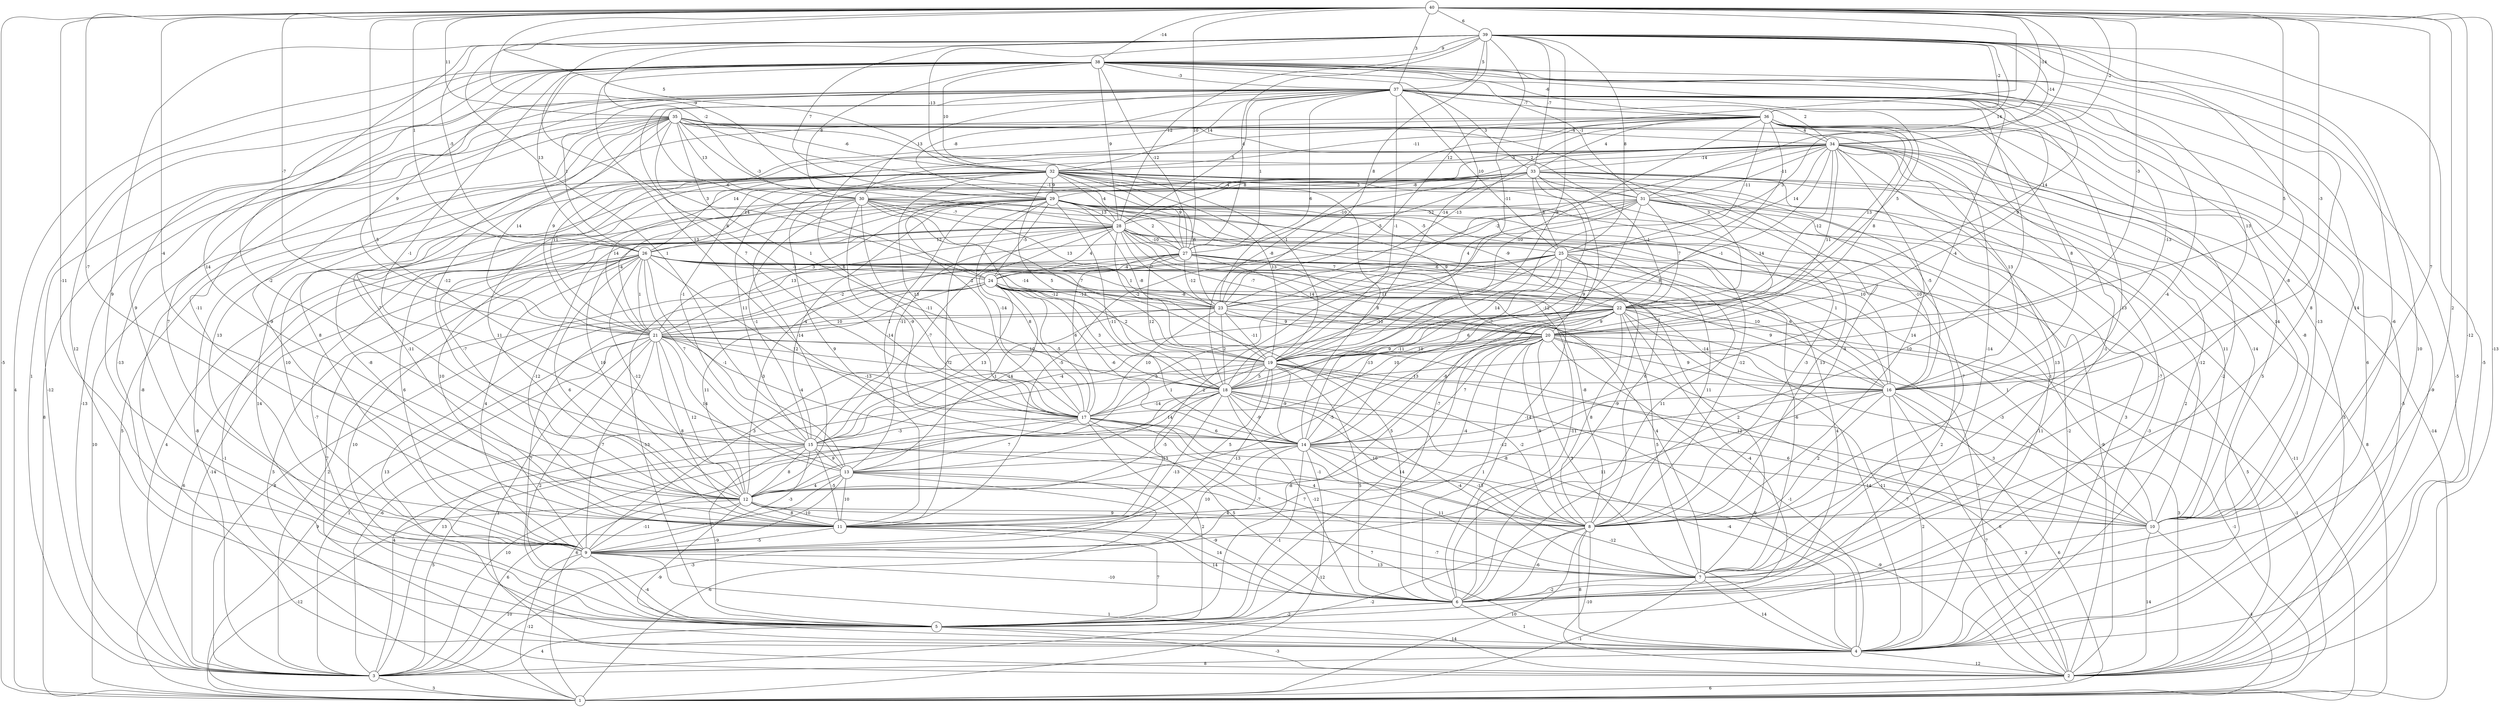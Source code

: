 graph { 
	 fontname="Helvetica,Arial,sans-serif" 
	 node [shape = circle]; 
	 40 -- 1 [label = "-5"];
	 40 -- 2 [label = "-13"];
	 40 -- 4 [label = "-12"];
	 40 -- 6 [label = "2"];
	 40 -- 9 [label = "-11"];
	 40 -- 10 [label = "7"];
	 40 -- 11 [label = "-7"];
	 40 -- 12 [label = "-4"];
	 40 -- 13 [label = "5"];
	 40 -- 16 [label = "-3"];
	 40 -- 18 [label = "5"];
	 40 -- 19 [label = "3"];
	 40 -- 20 [label = "-3"];
	 40 -- 21 [label = "-7"];
	 40 -- 23 [label = "12"];
	 40 -- 26 [label = "1"];
	 40 -- 27 [label = "10"];
	 40 -- 29 [label = "-9"];
	 40 -- 32 [label = "5"];
	 40 -- 34 [label = "-2"];
	 40 -- 35 [label = "11"];
	 40 -- 36 [label = "-14"];
	 40 -- 37 [label = "3"];
	 40 -- 38 [label = "-14"];
	 40 -- 39 [label = "6"];
	 39 -- 2 [label = "-5"];
	 39 -- 4 [label = "10"];
	 39 -- 6 [label = "-6"];
	 39 -- 7 [label = "8"];
	 39 -- 8 [label = "-8"];
	 39 -- 9 [label = "9"];
	 39 -- 12 [label = "14"];
	 39 -- 13 [label = "1"];
	 39 -- 17 [label = "6"];
	 39 -- 18 [label = "9"];
	 39 -- 19 [label = "-11"];
	 39 -- 23 [label = "8"];
	 39 -- 25 [label = "8"];
	 39 -- 26 [label = "-5"];
	 39 -- 27 [label = "4"];
	 39 -- 28 [label = "12"];
	 39 -- 29 [label = "7"];
	 39 -- 30 [label = "-2"];
	 39 -- 31 [label = "14"];
	 39 -- 32 [label = "-13"];
	 39 -- 33 [label = "-7"];
	 39 -- 34 [label = "-14"];
	 39 -- 36 [label = "-2"];
	 39 -- 37 [label = "5"];
	 39 -- 38 [label = "9"];
	 38 -- 1 [label = "4"];
	 38 -- 2 [label = "-5"];
	 38 -- 3 [label = "1"];
	 38 -- 4 [label = "6"];
	 38 -- 5 [label = "12"];
	 38 -- 8 [label = "-4"];
	 38 -- 9 [label = "9"];
	 38 -- 12 [label = "-2"];
	 38 -- 14 [label = "-4"];
	 38 -- 15 [label = "-1"];
	 38 -- 16 [label = "13"];
	 38 -- 17 [label = "13"];
	 38 -- 19 [label = "-14"];
	 38 -- 21 [label = "9"];
	 38 -- 22 [label = "14"];
	 38 -- 26 [label = "13"];
	 38 -- 27 [label = "-12"];
	 38 -- 28 [label = "9"];
	 38 -- 30 [label = "8"];
	 38 -- 31 [label = "-1"];
	 38 -- 32 [label = "10"];
	 38 -- 36 [label = "-6"];
	 38 -- 37 [label = "-3"];
	 37 -- 2 [label = "-9"];
	 37 -- 3 [label = "-12"];
	 37 -- 4 [label = "5"];
	 37 -- 5 [label = "-13"];
	 37 -- 6 [label = "10"];
	 37 -- 8 [label = "13"];
	 37 -- 9 [label = "7"];
	 37 -- 10 [label = "14"];
	 37 -- 11 [label = "-11"];
	 37 -- 16 [label = "-13"];
	 37 -- 17 [label = "7"];
	 37 -- 19 [label = "-1"];
	 37 -- 20 [label = "9"];
	 37 -- 22 [label = "5"];
	 37 -- 23 [label = "6"];
	 37 -- 24 [label = "-6"];
	 37 -- 25 [label = "10"];
	 37 -- 26 [label = "1"];
	 37 -- 27 [label = "1"];
	 37 -- 28 [label = "5"];
	 37 -- 29 [label = "-8"];
	 37 -- 30 [label = "13"];
	 37 -- 32 [label = "14"];
	 37 -- 33 [label = "3"];
	 37 -- 34 [label = "2"];
	 37 -- 36 [label = "-7"];
	 36 -- 2 [label = "-5"];
	 36 -- 5 [label = "-2"];
	 36 -- 7 [label = "-1"];
	 36 -- 9 [label = "8"];
	 36 -- 10 [label = "-13"];
	 36 -- 14 [label = "8"];
	 36 -- 16 [label = "8"];
	 36 -- 17 [label = "6"];
	 36 -- 18 [label = "-8"];
	 36 -- 19 [label = "-10"];
	 36 -- 20 [label = "8"];
	 36 -- 21 [label = "9"];
	 36 -- 22 [label = "13"];
	 36 -- 23 [label = "-13"];
	 36 -- 25 [label = "-11"];
	 36 -- 32 [label = "-11"];
	 36 -- 33 [label = "4"];
	 36 -- 34 [label = "4"];
	 35 -- 1 [label = "8"];
	 35 -- 3 [label = "-13"];
	 35 -- 4 [label = "-8"];
	 35 -- 7 [label = "-14"];
	 35 -- 9 [label = "13"];
	 35 -- 10 [label = "14"];
	 35 -- 11 [label = "-9"];
	 35 -- 12 [label = "-7"];
	 35 -- 15 [label = "-12"];
	 35 -- 18 [label = "1"];
	 35 -- 19 [label = "-1"];
	 35 -- 21 [label = "14"];
	 35 -- 22 [label = "3"];
	 35 -- 24 [label = "3"];
	 35 -- 27 [label = "-1"];
	 35 -- 28 [label = "-3"];
	 35 -- 30 [label = "13"];
	 35 -- 31 [label = "2"];
	 35 -- 32 [label = "-6"];
	 35 -- 34 [label = "-4"];
	 34 -- 1 [label = "-14"];
	 34 -- 2 [label = "5"];
	 34 -- 4 [label = "2"];
	 34 -- 6 [label = "-7"];
	 34 -- 7 [label = "13"];
	 34 -- 8 [label = "14"];
	 34 -- 10 [label = "-8"];
	 34 -- 15 [label = "-1"];
	 34 -- 16 [label = "13"];
	 34 -- 17 [label = "-2"];
	 34 -- 19 [label = "-1"];
	 34 -- 20 [label = "11"];
	 34 -- 21 [label = "11"];
	 34 -- 22 [label = "-12"];
	 34 -- 23 [label = "-2"];
	 34 -- 25 [label = "14"];
	 34 -- 26 [label = "14"];
	 34 -- 28 [label = "8"];
	 34 -- 31 [label = "-11"];
	 34 -- 32 [label = "-3"];
	 34 -- 33 [label = "-14"];
	 33 -- 1 [label = "8"];
	 33 -- 3 [label = "-8"];
	 33 -- 4 [label = "3"];
	 33 -- 5 [label = "-7"];
	 33 -- 7 [label = "7"];
	 33 -- 10 [label = "-14"];
	 33 -- 11 [label = "9"];
	 33 -- 12 [label = "-14"];
	 33 -- 14 [label = "-12"];
	 33 -- 15 [label = "11"];
	 33 -- 22 [label = "-1"];
	 33 -- 24 [label = "-5"];
	 33 -- 25 [label = "8"];
	 33 -- 27 [label = "-10"];
	 33 -- 29 [label = "-8"];
	 33 -- 30 [label = "3"];
	 32 -- 1 [label = "10"];
	 32 -- 2 [label = "-3"];
	 32 -- 3 [label = "5"];
	 32 -- 5 [label = "14"];
	 32 -- 8 [label = "-4"];
	 32 -- 9 [label = "10"];
	 32 -- 10 [label = "11"];
	 32 -- 11 [label = "-11"];
	 32 -- 12 [label = "11"];
	 32 -- 14 [label = "8"];
	 32 -- 16 [label = "-5"];
	 32 -- 17 [label = "13"];
	 32 -- 18 [label = "5"];
	 32 -- 19 [label = "13"];
	 32 -- 20 [label = "14"];
	 32 -- 21 [label = "14"];
	 32 -- 23 [label = "6"];
	 32 -- 26 [label = "14"];
	 32 -- 27 [label = "9"];
	 32 -- 28 [label = "-4"];
	 32 -- 29 [label = "9"];
	 32 -- 31 [label = "-4"];
	 31 -- 1 [label = "-11"];
	 31 -- 4 [label = "-2"];
	 31 -- 8 [label = "13"];
	 31 -- 10 [label = "-12"];
	 31 -- 11 [label = "-5"];
	 31 -- 14 [label = "-7"];
	 31 -- 15 [label = "-11"];
	 31 -- 18 [label = "11"];
	 31 -- 22 [label = "7"];
	 31 -- 23 [label = "4"];
	 31 -- 28 [label = "-12"];
	 30 -- 6 [label = "-9"];
	 30 -- 8 [label = "-12"];
	 30 -- 11 [label = "-8"];
	 30 -- 12 [label = "-7"];
	 30 -- 14 [label = "-9"];
	 30 -- 15 [label = "-1"];
	 30 -- 16 [label = "10"];
	 30 -- 17 [label = "-11"];
	 30 -- 18 [label = "-12"];
	 30 -- 19 [label = "7"];
	 30 -- 21 [label = "-4"];
	 30 -- 23 [label = "13"];
	 30 -- 28 [label = "-7"];
	 29 -- 1 [label = "-1"];
	 29 -- 2 [label = "-9"];
	 29 -- 3 [label = "4"];
	 29 -- 4 [label = "11"];
	 29 -- 5 [label = "-7"];
	 29 -- 6 [label = "11"];
	 29 -- 8 [label = "-3"];
	 29 -- 9 [label = "10"];
	 29 -- 11 [label = "-7"];
	 29 -- 13 [label = "-14"];
	 29 -- 14 [label = "-11"];
	 29 -- 15 [label = "-4"];
	 29 -- 16 [label = "-10"];
	 29 -- 17 [label = "-14"];
	 29 -- 19 [label = "-8"];
	 29 -- 20 [label = "9"];
	 29 -- 21 [label = "3"];
	 29 -- 22 [label = "-9"];
	 29 -- 24 [label = "-5"];
	 29 -- 25 [label = "-5"];
	 29 -- 27 [label = "2"];
	 29 -- 28 [label = "13"];
	 28 -- 6 [label = "-14"];
	 28 -- 8 [label = "6"];
	 28 -- 9 [label = "6"];
	 28 -- 10 [label = "-1"];
	 28 -- 11 [label = "-12"];
	 28 -- 12 [label = "10"];
	 28 -- 15 [label = "-7"];
	 28 -- 16 [label = "1"];
	 28 -- 17 [label = "8"];
	 28 -- 19 [label = "-2"];
	 28 -- 20 [label = "-7"];
	 28 -- 21 [label = "13"];
	 28 -- 22 [label = "7"];
	 28 -- 23 [label = "-7"];
	 28 -- 24 [label = "4"];
	 28 -- 26 [label = "12"];
	 28 -- 27 [label = "-10"];
	 27 -- 2 [label = "5"];
	 27 -- 3 [label = "2"];
	 27 -- 5 [label = "-13"];
	 27 -- 6 [label = "-11"];
	 27 -- 10 [label = "1"];
	 27 -- 12 [label = "-3"];
	 27 -- 16 [label = "6"];
	 27 -- 17 [label = "6"];
	 27 -- 18 [label = "12"];
	 27 -- 20 [label = "14"];
	 27 -- 23 [label = "-12"];
	 27 -- 24 [label = "-4"];
	 26 -- 1 [label = "6"];
	 26 -- 2 [label = "5"];
	 26 -- 3 [label = "-14"];
	 26 -- 4 [label = "7"];
	 26 -- 5 [label = "10"];
	 26 -- 6 [label = "5"];
	 26 -- 7 [label = "2"];
	 26 -- 8 [label = "-8"];
	 26 -- 9 [label = "4"];
	 26 -- 11 [label = "6"];
	 26 -- 12 [label = "-12"];
	 26 -- 13 [label = "-1"];
	 26 -- 14 [label = "12"];
	 26 -- 15 [label = "7"];
	 26 -- 16 [label = "10"];
	 26 -- 20 [label = "-8"];
	 26 -- 21 [label = "1"];
	 26 -- 22 [label = "1"];
	 26 -- 23 [label = "-14"];
	 26 -- 24 [label = "-1"];
	 25 -- 5 [label = "2"];
	 25 -- 6 [label = "4"];
	 25 -- 7 [label = "-6"];
	 25 -- 8 [label = "11"];
	 25 -- 11 [label = "2"];
	 25 -- 12 [label = "5"];
	 25 -- 14 [label = "9"];
	 25 -- 18 [label = "-10"];
	 25 -- 19 [label = "14"];
	 25 -- 20 [label = "9"];
	 25 -- 21 [label = "-2"];
	 25 -- 24 [label = "-6"];
	 24 -- 2 [label = "7"];
	 24 -- 3 [label = "8"];
	 24 -- 4 [label = "13"];
	 24 -- 5 [label = "7"];
	 24 -- 7 [label = "4"];
	 24 -- 12 [label = "11"];
	 24 -- 13 [label = "-14"];
	 24 -- 14 [label = "-6"];
	 24 -- 15 [label = "13"];
	 24 -- 16 [label = "9"];
	 24 -- 17 [label = "-5"];
	 24 -- 18 [label = "3"];
	 24 -- 19 [label = "2"];
	 24 -- 23 [label = "-13"];
	 23 -- 2 [label = "7"];
	 23 -- 10 [label = "-3"];
	 23 -- 15 [label = "-1"];
	 23 -- 17 [label = "10"];
	 23 -- 18 [label = "2"];
	 23 -- 19 [label = "-11"];
	 23 -- 20 [label = "9"];
	 23 -- 21 [label = "10"];
	 22 -- 1 [label = "-1"];
	 22 -- 4 [label = "-14"];
	 22 -- 5 [label = "14"];
	 22 -- 6 [label = "-4"];
	 22 -- 7 [label = "5"];
	 22 -- 8 [label = "8"];
	 22 -- 9 [label = "3"];
	 22 -- 14 [label = "-8"];
	 22 -- 15 [label = "-4"];
	 22 -- 16 [label = "-14"];
	 22 -- 17 [label = "10"];
	 22 -- 18 [label = "10"];
	 22 -- 19 [label = "6"];
	 22 -- 20 [label = "9"];
	 22 -- 21 [label = "1"];
	 21 -- 1 [label = "9"];
	 21 -- 2 [label = "1"];
	 21 -- 3 [label = "1"];
	 21 -- 5 [label = "2"];
	 21 -- 9 [label = "7"];
	 21 -- 10 [label = "12"];
	 21 -- 11 [label = "8"];
	 21 -- 12 [label = "12"];
	 21 -- 13 [label = "14"];
	 21 -- 14 [label = "-4"];
	 21 -- 17 [label = "-13"];
	 21 -- 18 [label = "-2"];
	 21 -- 19 [label = "10"];
	 20 -- 1 [label = "-1"];
	 20 -- 2 [label = "3"];
	 20 -- 3 [label = "-6"];
	 20 -- 4 [label = "-1"];
	 20 -- 5 [label = "-8"];
	 20 -- 6 [label = "1"];
	 20 -- 7 [label = "3"];
	 20 -- 8 [label = "9"];
	 20 -- 11 [label = "-4"];
	 20 -- 12 [label = "-5"];
	 20 -- 14 [label = "7"];
	 20 -- 16 [label = "9"];
	 20 -- 18 [label = "-13"];
	 20 -- 19 [label = "-11"];
	 19 -- 2 [label = "6"];
	 19 -- 3 [label = "13"];
	 19 -- 4 [label = "-9"];
	 19 -- 6 [label = "5"];
	 19 -- 8 [label = "-2"];
	 19 -- 9 [label = "-13"];
	 19 -- 11 [label = "5"];
	 19 -- 13 [label = "14"];
	 19 -- 14 [label = "-9"];
	 19 -- 16 [label = "13"];
	 19 -- 17 [label = "1"];
	 19 -- 18 [label = "5"];
	 18 -- 1 [label = "6"];
	 18 -- 3 [label = "4"];
	 18 -- 4 [label = "-4"];
	 18 -- 6 [label = "-12"];
	 18 -- 7 [label = "-4"];
	 18 -- 8 [label = "10"];
	 18 -- 9 [label = "-13"];
	 18 -- 10 [label = "6"];
	 18 -- 12 [label = "-5"];
	 18 -- 14 [label = "-9"];
	 18 -- 17 [label = "-14"];
	 17 -- 3 [label = "10"];
	 17 -- 4 [label = "-12"];
	 17 -- 5 [label = "2"];
	 17 -- 6 [label = "5"];
	 17 -- 7 [label = "7"];
	 17 -- 8 [label = "-1"];
	 17 -- 13 [label = "7"];
	 17 -- 14 [label = "6"];
	 17 -- 15 [label = "-3"];
	 16 -- 1 [label = "6"];
	 16 -- 2 [label = "7"];
	 16 -- 4 [label = "2"];
	 16 -- 8 [label = "2"];
	 16 -- 9 [label = "11"];
	 16 -- 10 [label = "3"];
	 16 -- 11 [label = "-8"];
	 16 -- 12 [label = "-12"];
	 15 -- 3 [label = "5"];
	 15 -- 4 [label = "7"];
	 15 -- 5 [label = "-9"];
	 15 -- 8 [label = "4"];
	 15 -- 9 [label = "-3"];
	 15 -- 11 [label = "-5"];
	 15 -- 12 [label = "8"];
	 15 -- 13 [label = "9"];
	 14 -- 1 [label = "-12"];
	 14 -- 2 [label = "-9"];
	 14 -- 3 [label = "-3"];
	 14 -- 5 [label = "-1"];
	 14 -- 7 [label = "11"];
	 14 -- 8 [label = "-13"];
	 14 -- 9 [label = "10"];
	 14 -- 10 [label = "-11"];
	 14 -- 13 [label = "-13"];
	 13 -- 1 [label = "-6"];
	 13 -- 3 [label = "6"];
	 13 -- 6 [label = "-9"];
	 13 -- 8 [label = "-7"];
	 13 -- 9 [label = "-10"];
	 13 -- 11 [label = "10"];
	 13 -- 12 [label = "4"];
	 12 -- 1 [label = "-12"];
	 12 -- 4 [label = "-9"];
	 12 -- 6 [label = "14"];
	 12 -- 8 [label = "9"];
	 12 -- 9 [label = "-11"];
	 12 -- 10 [label = "4"];
	 12 -- 11 [label = "8"];
	 11 -- 5 [label = "7"];
	 11 -- 6 [label = "14"];
	 11 -- 7 [label = "-7"];
	 11 -- 9 [label = "-5"];
	 10 -- 1 [label = "4"];
	 10 -- 2 [label = "14"];
	 10 -- 7 [label = "3"];
	 9 -- 1 [label = "-12"];
	 9 -- 2 [label = "1"];
	 9 -- 3 [label = "10"];
	 9 -- 5 [label = "-4"];
	 9 -- 6 [label = "-10"];
	 9 -- 7 [label = "13"];
	 8 -- 1 [label = "10"];
	 8 -- 2 [label = "-10"];
	 8 -- 3 [label = "-2"];
	 8 -- 4 [label = "8"];
	 8 -- 6 [label = "-6"];
	 7 -- 1 [label = "-1"];
	 7 -- 4 [label = "14"];
	 7 -- 6 [label = "-2"];
	 6 -- 4 [label = "1"];
	 6 -- 5 [label = "-2"];
	 5 -- 2 [label = "-3"];
	 5 -- 3 [label = "4"];
	 5 -- 4 [label = "14"];
	 4 -- 2 [label = "12"];
	 4 -- 3 [label = "8"];
	 3 -- 1 [label = "3"];
	 2 -- 1 [label = "6"];
	 1;
	 2;
	 3;
	 4;
	 5;
	 6;
	 7;
	 8;
	 9;
	 10;
	 11;
	 12;
	 13;
	 14;
	 15;
	 16;
	 17;
	 18;
	 19;
	 20;
	 21;
	 22;
	 23;
	 24;
	 25;
	 26;
	 27;
	 28;
	 29;
	 30;
	 31;
	 32;
	 33;
	 34;
	 35;
	 36;
	 37;
	 38;
	 39;
	 40;
}
